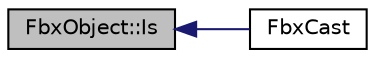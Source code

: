 digraph "FbxObject::Is"
{
  edge [fontname="Helvetica",fontsize="10",labelfontname="Helvetica",labelfontsize="10"];
  node [fontname="Helvetica",fontsize="10",shape=record];
  rankdir="LR";
  Node294 [label="FbxObject::Is",height=0.2,width=0.4,color="black", fillcolor="grey75", style="filled", fontcolor="black"];
  Node294 -> Node295 [dir="back",color="midnightblue",fontsize="10",style="solid",fontname="Helvetica"];
  Node295 [label="FbxCast",height=0.2,width=0.4,color="black", fillcolor="white", style="filled",URL="$fbxobject_8h.html#a26423220d10d7399420c377300112622"];
}

